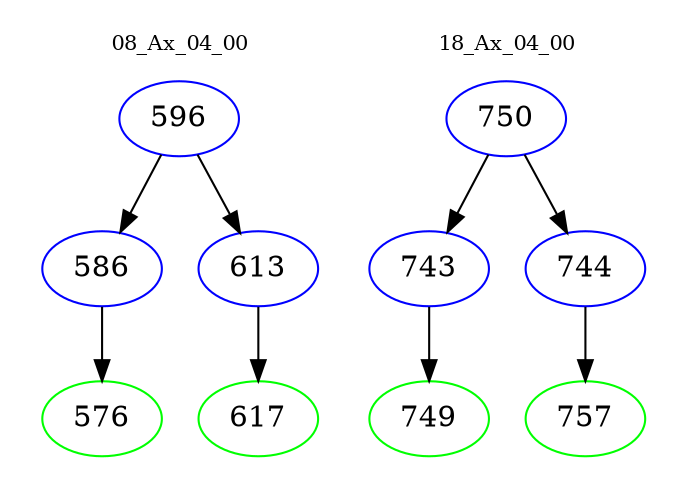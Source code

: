 digraph{
subgraph cluster_0 {
color = white
label = "08_Ax_04_00";
fontsize=10;
T0_596 [label="596", color="blue"]
T0_596 -> T0_586 [color="black"]
T0_586 [label="586", color="blue"]
T0_586 -> T0_576 [color="black"]
T0_576 [label="576", color="green"]
T0_596 -> T0_613 [color="black"]
T0_613 [label="613", color="blue"]
T0_613 -> T0_617 [color="black"]
T0_617 [label="617", color="green"]
}
subgraph cluster_1 {
color = white
label = "18_Ax_04_00";
fontsize=10;
T1_750 [label="750", color="blue"]
T1_750 -> T1_743 [color="black"]
T1_743 [label="743", color="blue"]
T1_743 -> T1_749 [color="black"]
T1_749 [label="749", color="green"]
T1_750 -> T1_744 [color="black"]
T1_744 [label="744", color="blue"]
T1_744 -> T1_757 [color="black"]
T1_757 [label="757", color="green"]
}
}
